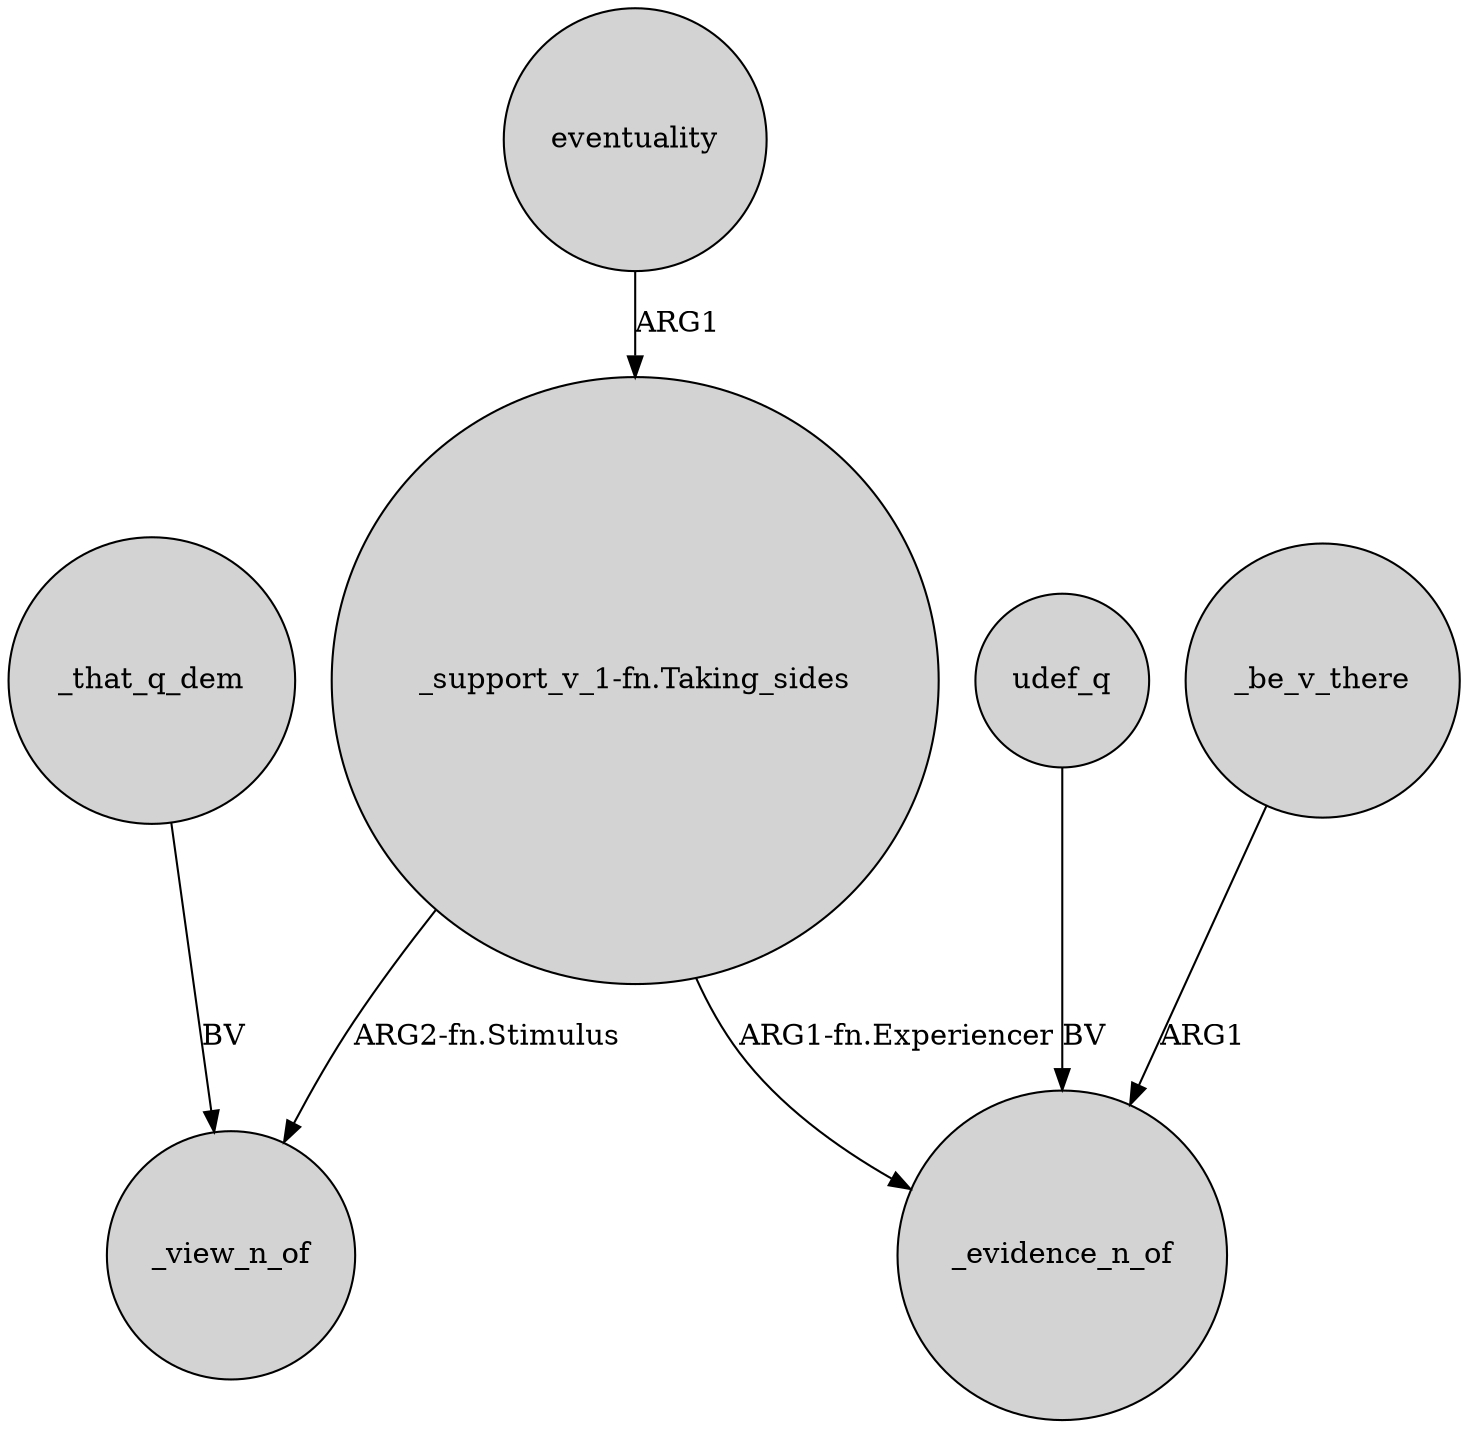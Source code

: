 digraph {
	node [shape=circle style=filled]
	_that_q_dem -> _view_n_of [label=BV]
	udef_q -> _evidence_n_of [label=BV]
	"_support_v_1-fn.Taking_sides" -> _evidence_n_of [label="ARG1-fn.Experiencer"]
	_be_v_there -> _evidence_n_of [label=ARG1]
	"_support_v_1-fn.Taking_sides" -> _view_n_of [label="ARG2-fn.Stimulus"]
	eventuality -> "_support_v_1-fn.Taking_sides" [label=ARG1]
}
